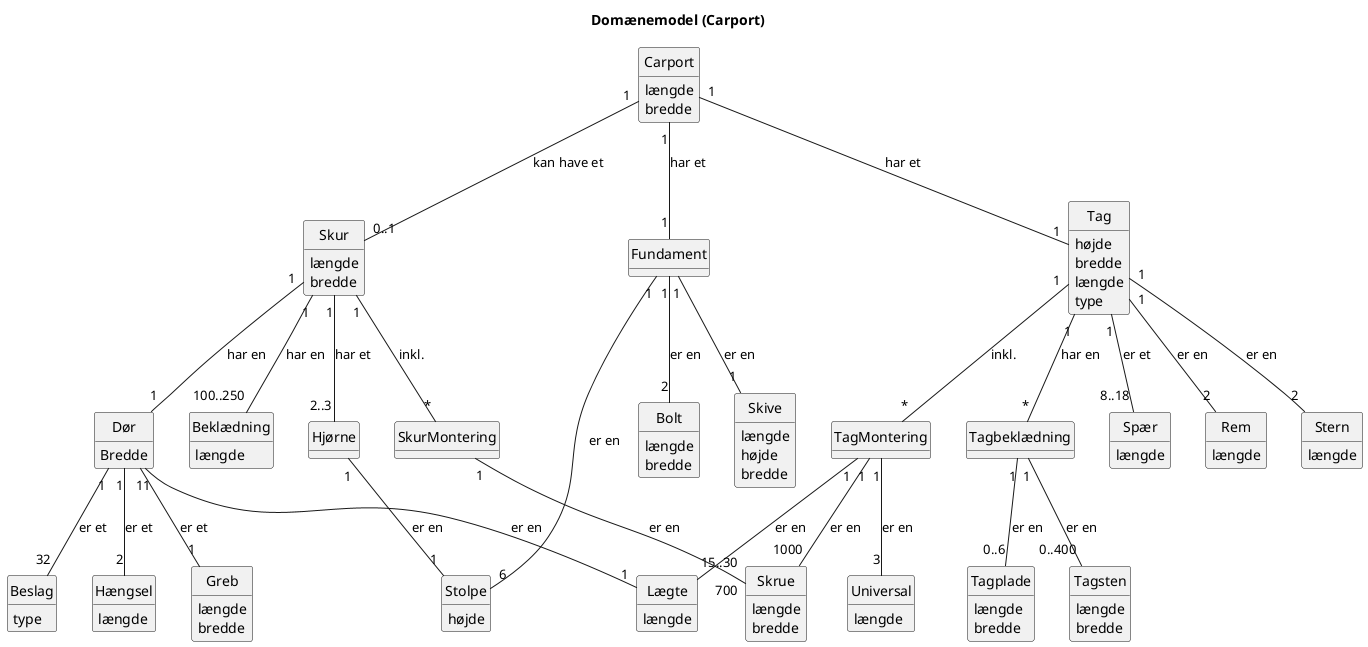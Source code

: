 @startuml
Title Domænemodel (Carport)

hide circle
hide methods

class Carport {
    længde
    bredde
}

class Tag {
    højde
    bredde
    længde
    type
}

class Tagbeklædning {

}

class TagMontering {

}

class Spær {
    længde
}

class Rem {
    længde
}

class Stern {
    længde
}

class Lægte {
    længde
}

class Fundament {

}

class Bolt {
   længde
   bredde
}

class Skive {
   længde
   højde
   bredde
}

class Stolpe {
   højde
}

class Skur {

}

class Skur {
    længde
    bredde
}

class Dør {
    Bredde
}


class Greb {
    længde
    bredde
}

class Beklædning {
    længde
}

class Hjørne {

}

class SkurMontering {

}

class Tagsten {
   længde
   bredde
}

class Tagplade {
   længde
   bredde
}

class Skrue {
    længde
    bredde
}

class Universal {
    længde
}

class Beslag {
    type
}

class Hængsel {
    længde
}

Carport "1" -- "1" Tag: har et
Tag "1" -- "*" Tagbeklædning: har en
Tagbeklædning "1" -- "0..400" Tagsten: er en
Tagbeklædning "1" -- "0..6" Tagplade: er en


Tag "1" -- "*" TagMontering: inkl.
TagMontering "1" -- "1000" Skrue: er en
TagMontering "1" -- "3" Universal: er en
TagMontering "1" -- "15..30" Lægte: er en



Tag "1" -- "8..18" Spær: er et
Tag "1" -- "2" Rem: er en
Tag "1" -- "2" Stern: er en



Carport "1" -- "1" Fundament: har et
Fundament "1" -- "6" Stolpe: er en
Fundament "1" -- "2" Bolt: er en
Fundament "1" -- "1" Skive: er en


Carport "1" -- "0..1" Skur: kan have et
Skur "1" -- "1" Dør: har en
Skur "1" -- "100..250" Beklædning: har en
Skur "1" -- "*" SkurMontering: inkl.
SkurMontering "1" -- "700" Skrue: er en
Skur "1" -- "2..3" Hjørne: har et
Hjørne "1" -- "1" Stolpe: er en
Dør "1" -- "1" Greb: er et
Dør "1" -- "32" Beslag: er et
Dør "1" -- "2" Hængsel: er et
Dør "1" -- "1" Lægte: er en


@enduml
